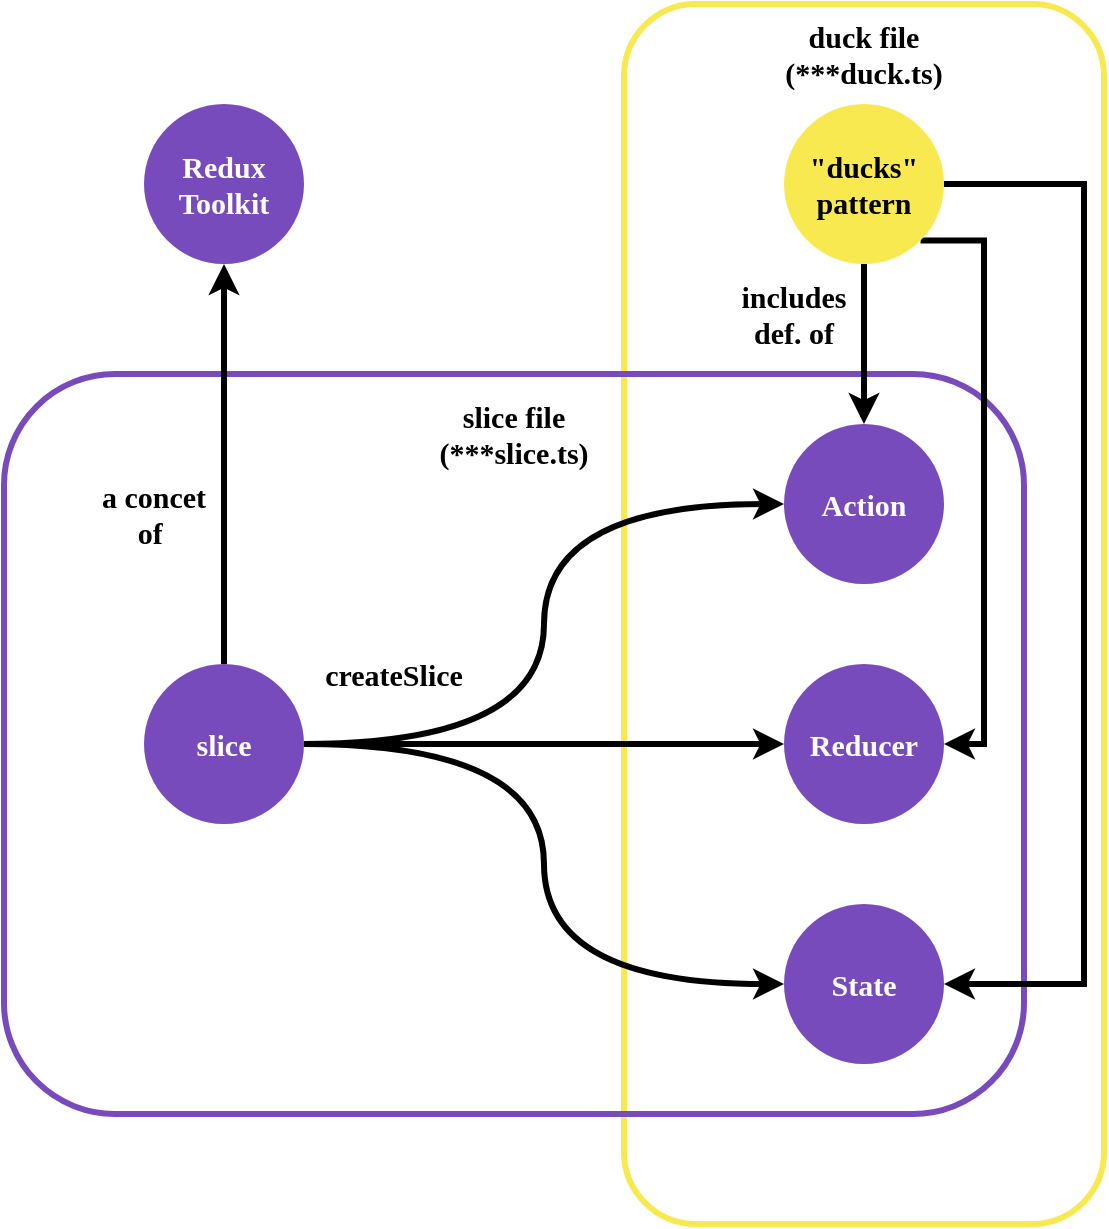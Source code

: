 <mxfile version="21.7.4" type="device">
  <diagram name="Page-1" id="n-xAquL3fOFT4c5bIB8z">
    <mxGraphModel dx="1306" dy="830" grid="1" gridSize="10" guides="1" tooltips="1" connect="1" arrows="1" fold="1" page="1" pageScale="1" pageWidth="850" pageHeight="1100" math="0" shadow="0">
      <root>
        <mxCell id="0" />
        <mxCell id="1" parent="0" />
        <mxCell id="IMb7AyBi0NM8h2OvIE3x-16" value="" style="rounded=1;whiteSpace=wrap;html=1;fillColor=none;strokeColor=#F8E951;strokeWidth=3;" vertex="1" parent="1">
          <mxGeometry x="400" y="110" width="240" height="610" as="geometry" />
        </mxCell>
        <mxCell id="IMb7AyBi0NM8h2OvIE3x-14" value="" style="rounded=1;whiteSpace=wrap;html=1;fillColor=none;strokeColor=#774BBC;strokeWidth=3;" vertex="1" parent="1">
          <mxGeometry x="90" y="295" width="510" height="370" as="geometry" />
        </mxCell>
        <mxCell id="IMb7AyBi0NM8h2OvIE3x-1" value="&lt;font style=&quot;font-size: 15px;&quot; color=&quot;#ffffff&quot; face=&quot;Ubuntu&quot;&gt;&lt;b&gt;Redux&lt;br&gt;Toolkit&lt;/b&gt;&lt;/font&gt;" style="ellipse;whiteSpace=wrap;html=1;aspect=fixed;strokeColor=none;fillColor=#774BBC;" vertex="1" parent="1">
          <mxGeometry x="160" y="160" width="80" height="80" as="geometry" />
        </mxCell>
        <mxCell id="IMb7AyBi0NM8h2OvIE3x-3" style="edgeStyle=orthogonalEdgeStyle;rounded=0;orthogonalLoop=1;jettySize=auto;html=1;strokeWidth=3;" edge="1" parent="1" source="IMb7AyBi0NM8h2OvIE3x-2" target="IMb7AyBi0NM8h2OvIE3x-1">
          <mxGeometry relative="1" as="geometry" />
        </mxCell>
        <mxCell id="IMb7AyBi0NM8h2OvIE3x-9" style="edgeStyle=orthogonalEdgeStyle;rounded=0;orthogonalLoop=1;jettySize=auto;html=1;exitX=1;exitY=0.5;exitDx=0;exitDy=0;entryX=0;entryY=0.5;entryDx=0;entryDy=0;strokeWidth=3;curved=1;" edge="1" parent="1" source="IMb7AyBi0NM8h2OvIE3x-2" target="IMb7AyBi0NM8h2OvIE3x-6">
          <mxGeometry relative="1" as="geometry" />
        </mxCell>
        <mxCell id="IMb7AyBi0NM8h2OvIE3x-10" style="edgeStyle=orthogonalEdgeStyle;rounded=0;orthogonalLoop=1;jettySize=auto;html=1;exitX=1;exitY=0.5;exitDx=0;exitDy=0;curved=1;strokeWidth=3;" edge="1" parent="1" source="IMb7AyBi0NM8h2OvIE3x-2" target="IMb7AyBi0NM8h2OvIE3x-7">
          <mxGeometry relative="1" as="geometry" />
        </mxCell>
        <mxCell id="IMb7AyBi0NM8h2OvIE3x-11" style="edgeStyle=orthogonalEdgeStyle;rounded=0;orthogonalLoop=1;jettySize=auto;html=1;exitX=1;exitY=0.5;exitDx=0;exitDy=0;entryX=0;entryY=0.5;entryDx=0;entryDy=0;curved=1;strokeWidth=3;" edge="1" parent="1" source="IMb7AyBi0NM8h2OvIE3x-2" target="IMb7AyBi0NM8h2OvIE3x-8">
          <mxGeometry relative="1" as="geometry" />
        </mxCell>
        <mxCell id="IMb7AyBi0NM8h2OvIE3x-2" value="&lt;font face=&quot;Ubuntu&quot; color=&quot;#ffffff&quot;&gt;&lt;span style=&quot;font-size: 15px;&quot;&gt;&lt;b&gt;slice&lt;/b&gt;&lt;/span&gt;&lt;/font&gt;" style="ellipse;whiteSpace=wrap;html=1;aspect=fixed;strokeColor=none;fillColor=#774BBC;" vertex="1" parent="1">
          <mxGeometry x="160" y="440" width="80" height="80" as="geometry" />
        </mxCell>
        <mxCell id="IMb7AyBi0NM8h2OvIE3x-4" value="&lt;font face=&quot;Ubuntu&quot; style=&quot;font-size: 15px;&quot;&gt;&lt;b&gt;a concet of&amp;nbsp;&lt;/b&gt;&lt;/font&gt;" style="text;html=1;strokeColor=none;fillColor=none;align=center;verticalAlign=middle;whiteSpace=wrap;rounded=0;" vertex="1" parent="1">
          <mxGeometry x="130" y="350" width="70" height="30" as="geometry" />
        </mxCell>
        <mxCell id="IMb7AyBi0NM8h2OvIE3x-6" value="&lt;font face=&quot;Ubuntu&quot; color=&quot;#ffffff&quot;&gt;&lt;span style=&quot;font-size: 15px;&quot;&gt;&lt;b&gt;Action&lt;br&gt;&lt;/b&gt;&lt;/span&gt;&lt;/font&gt;" style="ellipse;whiteSpace=wrap;html=1;aspect=fixed;strokeColor=none;fillColor=#774BBC;" vertex="1" parent="1">
          <mxGeometry x="480" y="320" width="80" height="80" as="geometry" />
        </mxCell>
        <mxCell id="IMb7AyBi0NM8h2OvIE3x-7" value="&lt;font face=&quot;Ubuntu&quot; color=&quot;#ffffff&quot;&gt;&lt;span style=&quot;font-size: 15px;&quot;&gt;&lt;b&gt;Reducer&lt;br&gt;&lt;/b&gt;&lt;/span&gt;&lt;/font&gt;" style="ellipse;whiteSpace=wrap;html=1;aspect=fixed;strokeColor=none;fillColor=#774BBC;" vertex="1" parent="1">
          <mxGeometry x="480" y="440" width="80" height="80" as="geometry" />
        </mxCell>
        <mxCell id="IMb7AyBi0NM8h2OvIE3x-8" value="&lt;font face=&quot;Ubuntu&quot; color=&quot;#ffffff&quot;&gt;&lt;span style=&quot;font-size: 15px;&quot;&gt;&lt;b&gt;State&lt;br&gt;&lt;/b&gt;&lt;/span&gt;&lt;/font&gt;" style="ellipse;whiteSpace=wrap;html=1;aspect=fixed;strokeColor=none;fillColor=#774BBC;" vertex="1" parent="1">
          <mxGeometry x="480" y="560" width="80" height="80" as="geometry" />
        </mxCell>
        <mxCell id="IMb7AyBi0NM8h2OvIE3x-12" value="&lt;font face=&quot;Ubuntu&quot;&gt;&lt;span style=&quot;font-size: 15px;&quot;&gt;&lt;b&gt;createSlice&lt;/b&gt;&lt;/span&gt;&lt;/font&gt;" style="text;html=1;strokeColor=none;fillColor=none;align=center;verticalAlign=middle;whiteSpace=wrap;rounded=0;" vertex="1" parent="1">
          <mxGeometry x="250" y="430" width="70" height="30" as="geometry" />
        </mxCell>
        <mxCell id="IMb7AyBi0NM8h2OvIE3x-19" style="edgeStyle=orthogonalEdgeStyle;rounded=0;orthogonalLoop=1;jettySize=auto;html=1;exitX=0.5;exitY=1;exitDx=0;exitDy=0;entryX=0.5;entryY=0;entryDx=0;entryDy=0;strokeWidth=3;" edge="1" parent="1" source="IMb7AyBi0NM8h2OvIE3x-13" target="IMb7AyBi0NM8h2OvIE3x-6">
          <mxGeometry relative="1" as="geometry" />
        </mxCell>
        <mxCell id="IMb7AyBi0NM8h2OvIE3x-21" style="edgeStyle=orthogonalEdgeStyle;rounded=0;orthogonalLoop=1;jettySize=auto;html=1;exitX=1;exitY=0.5;exitDx=0;exitDy=0;entryX=1;entryY=0.5;entryDx=0;entryDy=0;strokeWidth=3;" edge="1" parent="1" source="IMb7AyBi0NM8h2OvIE3x-13" target="IMb7AyBi0NM8h2OvIE3x-8">
          <mxGeometry relative="1" as="geometry">
            <Array as="points">
              <mxPoint x="630" y="200" />
              <mxPoint x="630" y="600" />
            </Array>
          </mxGeometry>
        </mxCell>
        <mxCell id="IMb7AyBi0NM8h2OvIE3x-22" style="edgeStyle=orthogonalEdgeStyle;rounded=0;orthogonalLoop=1;jettySize=auto;html=1;entryX=1;entryY=0.5;entryDx=0;entryDy=0;strokeWidth=3;exitX=1;exitY=1;exitDx=0;exitDy=0;" edge="1" parent="1" source="IMb7AyBi0NM8h2OvIE3x-13" target="IMb7AyBi0NM8h2OvIE3x-7">
          <mxGeometry relative="1" as="geometry">
            <mxPoint x="520" y="250" as="sourcePoint" />
            <Array as="points">
              <mxPoint x="580" y="228" />
              <mxPoint x="580" y="480" />
            </Array>
          </mxGeometry>
        </mxCell>
        <mxCell id="IMb7AyBi0NM8h2OvIE3x-13" value="&lt;font size=&quot;1&quot; face=&quot;Ubuntu&quot; color=&quot;#000000&quot;&gt;&lt;b style=&quot;font-size: 15px;&quot;&gt;&quot;ducks&quot; pattern&lt;/b&gt;&lt;/font&gt;&lt;font color=&quot;#ffffff&quot; face=&quot;Ubuntu&quot;&gt;&lt;span style=&quot;font-size: 15px;&quot;&gt;&lt;b&gt;&lt;br&gt;&lt;/b&gt;&lt;/span&gt;&lt;/font&gt;" style="ellipse;whiteSpace=wrap;html=1;aspect=fixed;strokeColor=none;fillColor=#F8E951;" vertex="1" parent="1">
          <mxGeometry x="480" y="160" width="80" height="80" as="geometry" />
        </mxCell>
        <mxCell id="IMb7AyBi0NM8h2OvIE3x-15" value="&lt;font face=&quot;Ubuntu&quot; style=&quot;font-size: 15px;&quot;&gt;&lt;b&gt;slice file (***slice.ts)&lt;/b&gt;&lt;/font&gt;" style="text;html=1;strokeColor=none;fillColor=none;align=center;verticalAlign=middle;whiteSpace=wrap;rounded=0;" vertex="1" parent="1">
          <mxGeometry x="310" y="310" width="70" height="30" as="geometry" />
        </mxCell>
        <mxCell id="IMb7AyBi0NM8h2OvIE3x-17" value="&lt;font face=&quot;Ubuntu&quot; style=&quot;font-size: 15px;&quot;&gt;&lt;b&gt;duck file (***duck.ts)&lt;/b&gt;&lt;/font&gt;" style="text;html=1;strokeColor=none;fillColor=none;align=center;verticalAlign=middle;whiteSpace=wrap;rounded=0;" vertex="1" parent="1">
          <mxGeometry x="485" y="120" width="70" height="30" as="geometry" />
        </mxCell>
        <mxCell id="IMb7AyBi0NM8h2OvIE3x-24" value="&lt;font face=&quot;Ubuntu&quot;&gt;&lt;span style=&quot;font-size: 15px;&quot;&gt;&lt;b&gt;includes def. of&lt;/b&gt;&lt;/span&gt;&lt;/font&gt;" style="text;html=1;strokeColor=none;fillColor=none;align=center;verticalAlign=middle;whiteSpace=wrap;rounded=0;" vertex="1" parent="1">
          <mxGeometry x="450" y="250" width="70" height="30" as="geometry" />
        </mxCell>
      </root>
    </mxGraphModel>
  </diagram>
</mxfile>
